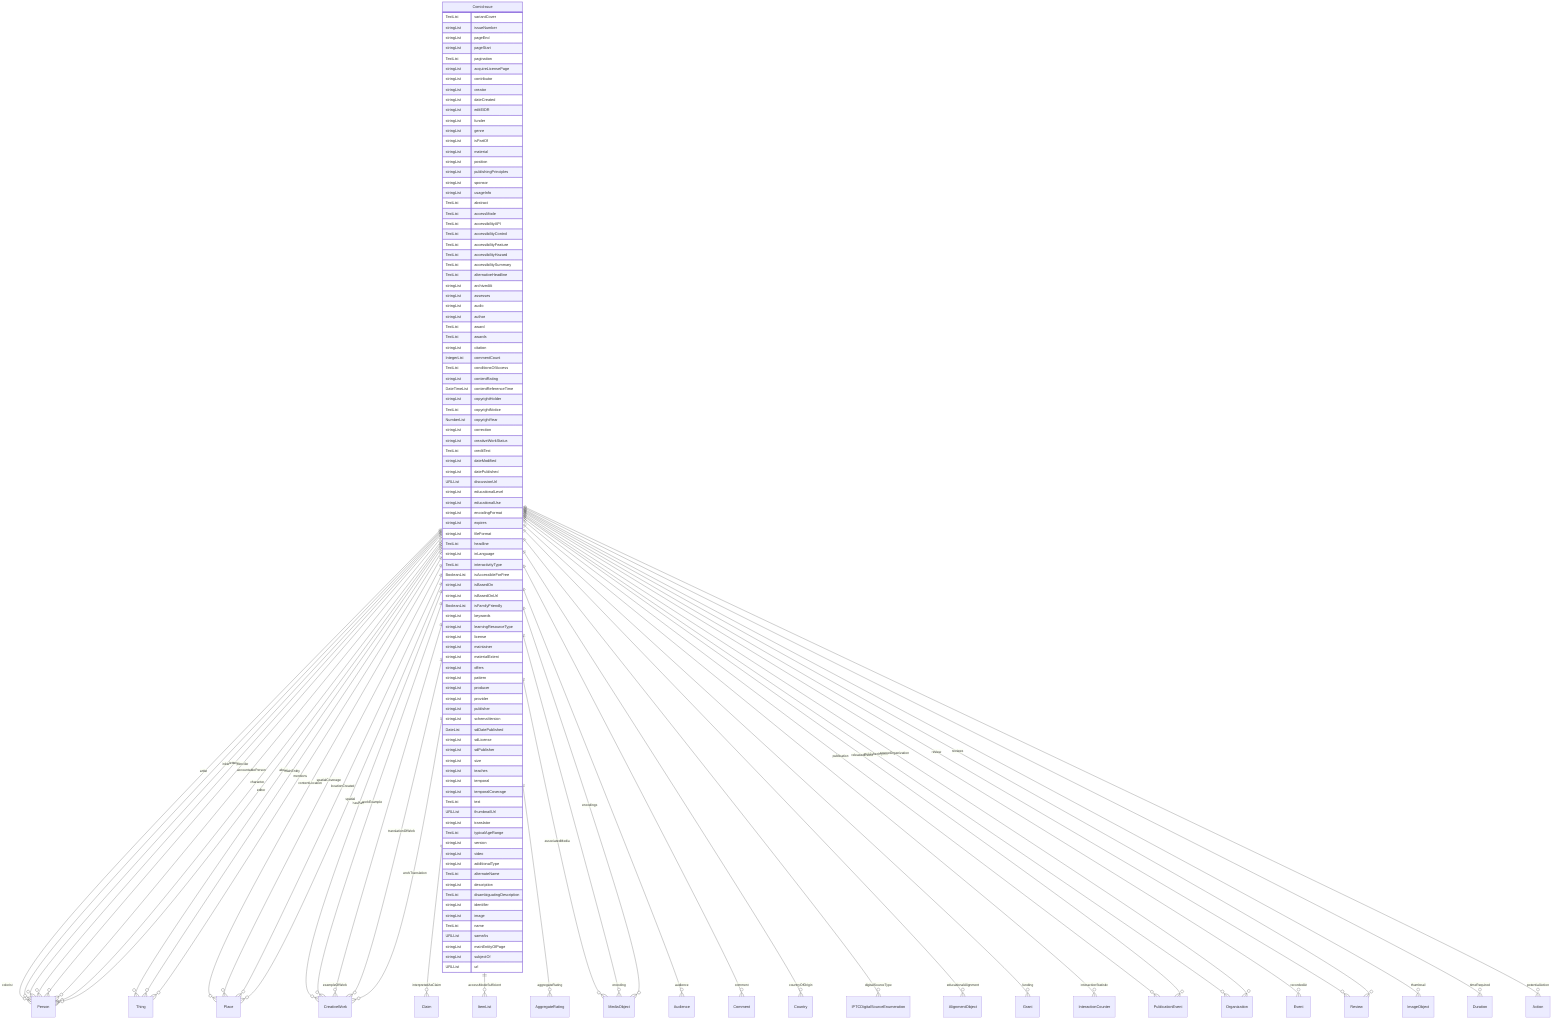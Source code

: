 erDiagram
ComicIssue {
    TextList variantCover  
    stringList issueNumber  
    stringList pageEnd  
    stringList pageStart  
    TextList pagination  
    stringList acquireLicensePage  
    stringList contributor  
    stringList creator  
    stringList dateCreated  
    stringList editEIDR  
    stringList funder  
    stringList genre  
    stringList isPartOf  
    stringList material  
    stringList position  
    stringList publishingPrinciples  
    stringList sponsor  
    stringList usageInfo  
    TextList abstract  
    TextList accessMode  
    TextList accessibilityAPI  
    TextList accessibilityControl  
    TextList accessibilityFeature  
    TextList accessibilityHazard  
    TextList accessibilitySummary  
    TextList alternativeHeadline  
    stringList archivedAt  
    stringList assesses  
    stringList audio  
    stringList author  
    TextList award  
    TextList awards  
    stringList citation  
    IntegerList commentCount  
    TextList conditionsOfAccess  
    stringList contentRating  
    DateTimeList contentReferenceTime  
    stringList copyrightHolder  
    TextList copyrightNotice  
    NumberList copyrightYear  
    stringList correction  
    stringList creativeWorkStatus  
    TextList creditText  
    stringList dateModified  
    stringList datePublished  
    URLList discussionUrl  
    stringList educationalLevel  
    stringList educationalUse  
    stringList encodingFormat  
    stringList expires  
    stringList fileFormat  
    TextList headline  
    stringList inLanguage  
    TextList interactivityType  
    BooleanList isAccessibleForFree  
    stringList isBasedOn  
    stringList isBasedOnUrl  
    BooleanList isFamilyFriendly  
    stringList keywords  
    stringList learningResourceType  
    stringList license  
    stringList maintainer  
    stringList materialExtent  
    stringList offers  
    stringList pattern  
    stringList producer  
    stringList provider  
    stringList publisher  
    stringList schemaVersion  
    DateList sdDatePublished  
    stringList sdLicense  
    stringList sdPublisher  
    stringList size  
    stringList teaches  
    stringList temporal  
    stringList temporalCoverage  
    TextList text  
    URLList thumbnailUrl  
    stringList translator  
    TextList typicalAgeRange  
    stringList version  
    stringList video  
    stringList additionalType  
    TextList alternateName  
    stringList description  
    TextList disambiguatingDescription  
    stringList identifier  
    stringList image  
    TextList name  
    URLList sameAs  
    stringList mainEntityOfPage  
    stringList subjectOf  
    URLList url  
}

ComicIssue ||--}o Person : "artist"
ComicIssue ||--}o Person : "colorist"
ComicIssue ||--}o Person : "inker"
ComicIssue ||--}o Person : "letterer"
ComicIssue ||--}o Person : "penciler"
ComicIssue ||--}o Thing : "about"
ComicIssue ||--}o Place : "contentLocation"
ComicIssue ||--}o CreativeWork : "hasPart"
ComicIssue ||--}o Claim : "interpretedAsClaim"
ComicIssue ||--}o Thing : "mainEntity"
ComicIssue ||--}o Place : "spatialCoverage"
ComicIssue ||--}o CreativeWork : "workExample"
ComicIssue ||--}o ItemList : "accessModeSufficient"
ComicIssue ||--}o Person : "accountablePerson"
ComicIssue ||--}o AggregateRating : "aggregateRating"
ComicIssue ||--}o MediaObject : "associatedMedia"
ComicIssue ||--}o Audience : "audience"
ComicIssue ||--}o Person : "character"
ComicIssue ||--}o Comment : "comment"
ComicIssue ||--}o Country : "countryOfOrigin"
ComicIssue ||--}o IPTCDigitalSourceEnumeration : "digitalSourceType"
ComicIssue ||--}o Person : "editor"
ComicIssue ||--}o AlignmentObject : "educationalAlignment"
ComicIssue ||--}o MediaObject : "encoding"
ComicIssue ||--}o MediaObject : "encodings"
ComicIssue ||--}o CreativeWork : "exampleOfWork"
ComicIssue ||--}o Grant : "funding"
ComicIssue ||--}o InteractionCounter : "interactionStatistic"
ComicIssue ||--}o Place : "locationCreated"
ComicIssue ||--}o Thing : "mentions"
ComicIssue ||--}o PublicationEvent : "publication"
ComicIssue ||--}o Organization : "publisherImprint"
ComicIssue ||--}o Event : "recordedAt"
ComicIssue ||--}o PublicationEvent : "releasedEvent"
ComicIssue ||--}o Review : "review"
ComicIssue ||--}o Review : "reviews"
ComicIssue ||--}o Organization : "sourceOrganization"
ComicIssue ||--}o Place : "spatial"
ComicIssue ||--}o ImageObject : "thumbnail"
ComicIssue ||--}o Duration : "timeRequired"
ComicIssue ||--}o CreativeWork : "translationOfWork"
ComicIssue ||--}o CreativeWork : "workTranslation"
ComicIssue ||--}o Action : "potentialAction"